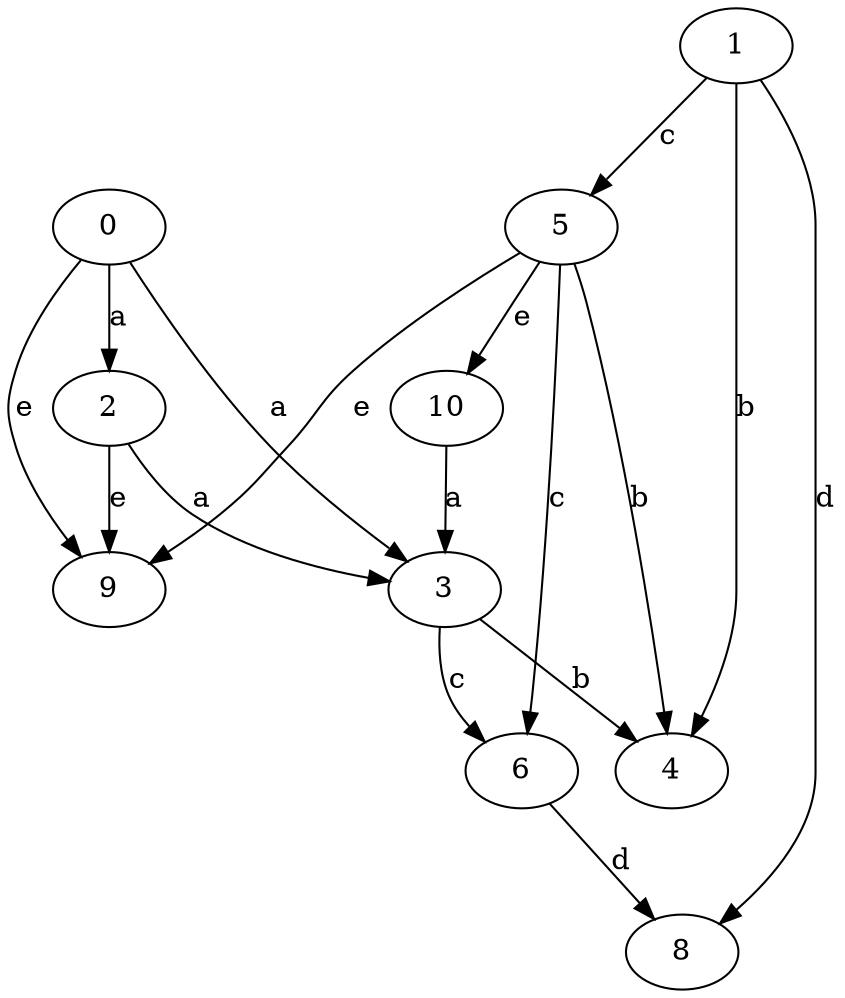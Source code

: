 strict digraph  {
2;
0;
3;
4;
5;
6;
1;
8;
9;
10;
2 -> 3  [label=a];
2 -> 9  [label=e];
0 -> 2  [label=a];
0 -> 3  [label=a];
0 -> 9  [label=e];
3 -> 4  [label=b];
3 -> 6  [label=c];
5 -> 4  [label=b];
5 -> 6  [label=c];
5 -> 9  [label=e];
5 -> 10  [label=e];
6 -> 8  [label=d];
1 -> 4  [label=b];
1 -> 5  [label=c];
1 -> 8  [label=d];
10 -> 3  [label=a];
}
